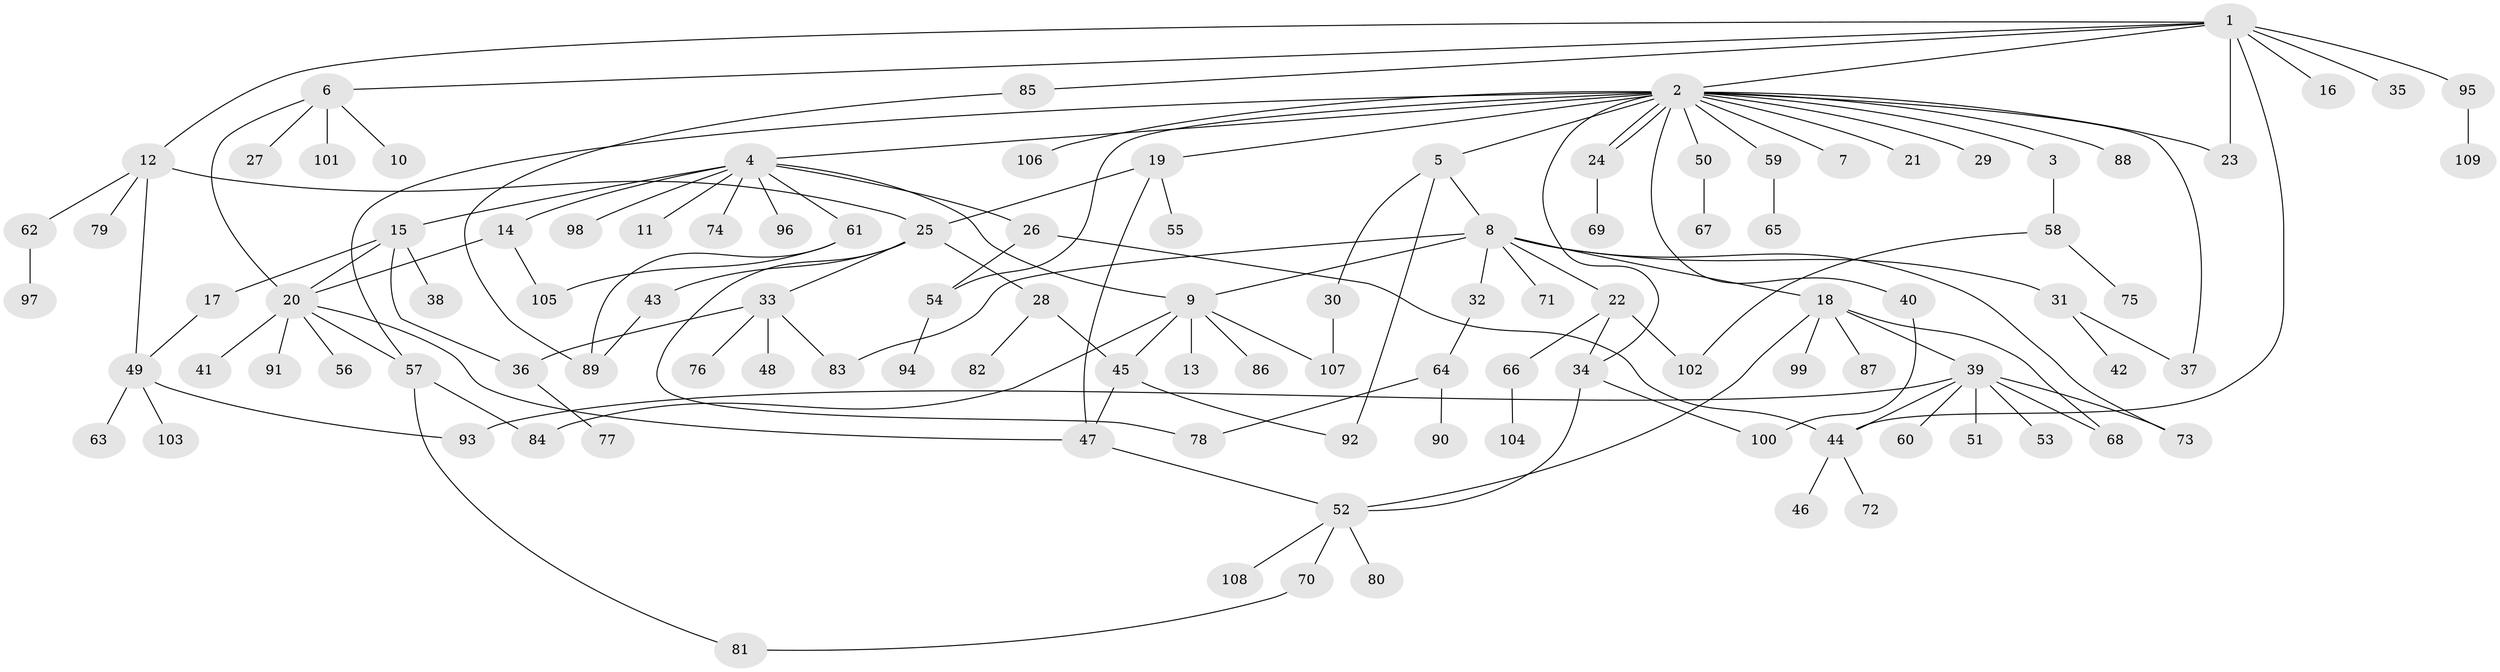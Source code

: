 // coarse degree distribution, {25: 0.012048192771084338, 2: 0.20481927710843373, 11: 0.012048192771084338, 4: 0.08433734939759036, 1: 0.4819277108433735, 10: 0.012048192771084338, 6: 0.024096385542168676, 8: 0.024096385542168676, 3: 0.08433734939759036, 5: 0.03614457831325301, 7: 0.024096385542168676}
// Generated by graph-tools (version 1.1) at 2025/23/03/03/25 07:23:49]
// undirected, 109 vertices, 141 edges
graph export_dot {
graph [start="1"]
  node [color=gray90,style=filled];
  1;
  2;
  3;
  4;
  5;
  6;
  7;
  8;
  9;
  10;
  11;
  12;
  13;
  14;
  15;
  16;
  17;
  18;
  19;
  20;
  21;
  22;
  23;
  24;
  25;
  26;
  27;
  28;
  29;
  30;
  31;
  32;
  33;
  34;
  35;
  36;
  37;
  38;
  39;
  40;
  41;
  42;
  43;
  44;
  45;
  46;
  47;
  48;
  49;
  50;
  51;
  52;
  53;
  54;
  55;
  56;
  57;
  58;
  59;
  60;
  61;
  62;
  63;
  64;
  65;
  66;
  67;
  68;
  69;
  70;
  71;
  72;
  73;
  74;
  75;
  76;
  77;
  78;
  79;
  80;
  81;
  82;
  83;
  84;
  85;
  86;
  87;
  88;
  89;
  90;
  91;
  92;
  93;
  94;
  95;
  96;
  97;
  98;
  99;
  100;
  101;
  102;
  103;
  104;
  105;
  106;
  107;
  108;
  109;
  1 -- 2;
  1 -- 6;
  1 -- 12;
  1 -- 16;
  1 -- 23;
  1 -- 35;
  1 -- 44;
  1 -- 85;
  1 -- 95;
  2 -- 3;
  2 -- 4;
  2 -- 5;
  2 -- 7;
  2 -- 19;
  2 -- 21;
  2 -- 23;
  2 -- 24;
  2 -- 24;
  2 -- 29;
  2 -- 34;
  2 -- 37;
  2 -- 40;
  2 -- 50;
  2 -- 54;
  2 -- 57;
  2 -- 59;
  2 -- 88;
  2 -- 106;
  3 -- 58;
  4 -- 9;
  4 -- 11;
  4 -- 14;
  4 -- 15;
  4 -- 26;
  4 -- 61;
  4 -- 74;
  4 -- 96;
  4 -- 98;
  5 -- 8;
  5 -- 30;
  5 -- 92;
  6 -- 10;
  6 -- 20;
  6 -- 27;
  6 -- 101;
  8 -- 9;
  8 -- 18;
  8 -- 22;
  8 -- 31;
  8 -- 32;
  8 -- 71;
  8 -- 73;
  8 -- 83;
  9 -- 13;
  9 -- 45;
  9 -- 84;
  9 -- 86;
  9 -- 107;
  12 -- 25;
  12 -- 49;
  12 -- 62;
  12 -- 79;
  14 -- 20;
  14 -- 105;
  15 -- 17;
  15 -- 20;
  15 -- 36;
  15 -- 38;
  17 -- 49;
  18 -- 39;
  18 -- 52;
  18 -- 68;
  18 -- 87;
  18 -- 99;
  19 -- 25;
  19 -- 47;
  19 -- 55;
  20 -- 41;
  20 -- 47;
  20 -- 56;
  20 -- 57;
  20 -- 91;
  22 -- 34;
  22 -- 66;
  22 -- 102;
  24 -- 69;
  25 -- 28;
  25 -- 33;
  25 -- 43;
  25 -- 78;
  26 -- 44;
  26 -- 54;
  28 -- 45;
  28 -- 82;
  30 -- 107;
  31 -- 37;
  31 -- 42;
  32 -- 64;
  33 -- 36;
  33 -- 48;
  33 -- 76;
  33 -- 83;
  34 -- 52;
  34 -- 100;
  36 -- 77;
  39 -- 44;
  39 -- 51;
  39 -- 53;
  39 -- 60;
  39 -- 68;
  39 -- 73;
  39 -- 93;
  40 -- 100;
  43 -- 89;
  44 -- 46;
  44 -- 72;
  45 -- 47;
  45 -- 92;
  47 -- 52;
  49 -- 63;
  49 -- 93;
  49 -- 103;
  50 -- 67;
  52 -- 70;
  52 -- 80;
  52 -- 108;
  54 -- 94;
  57 -- 81;
  57 -- 84;
  58 -- 75;
  58 -- 102;
  59 -- 65;
  61 -- 89;
  61 -- 105;
  62 -- 97;
  64 -- 78;
  64 -- 90;
  66 -- 104;
  70 -- 81;
  85 -- 89;
  95 -- 109;
}
